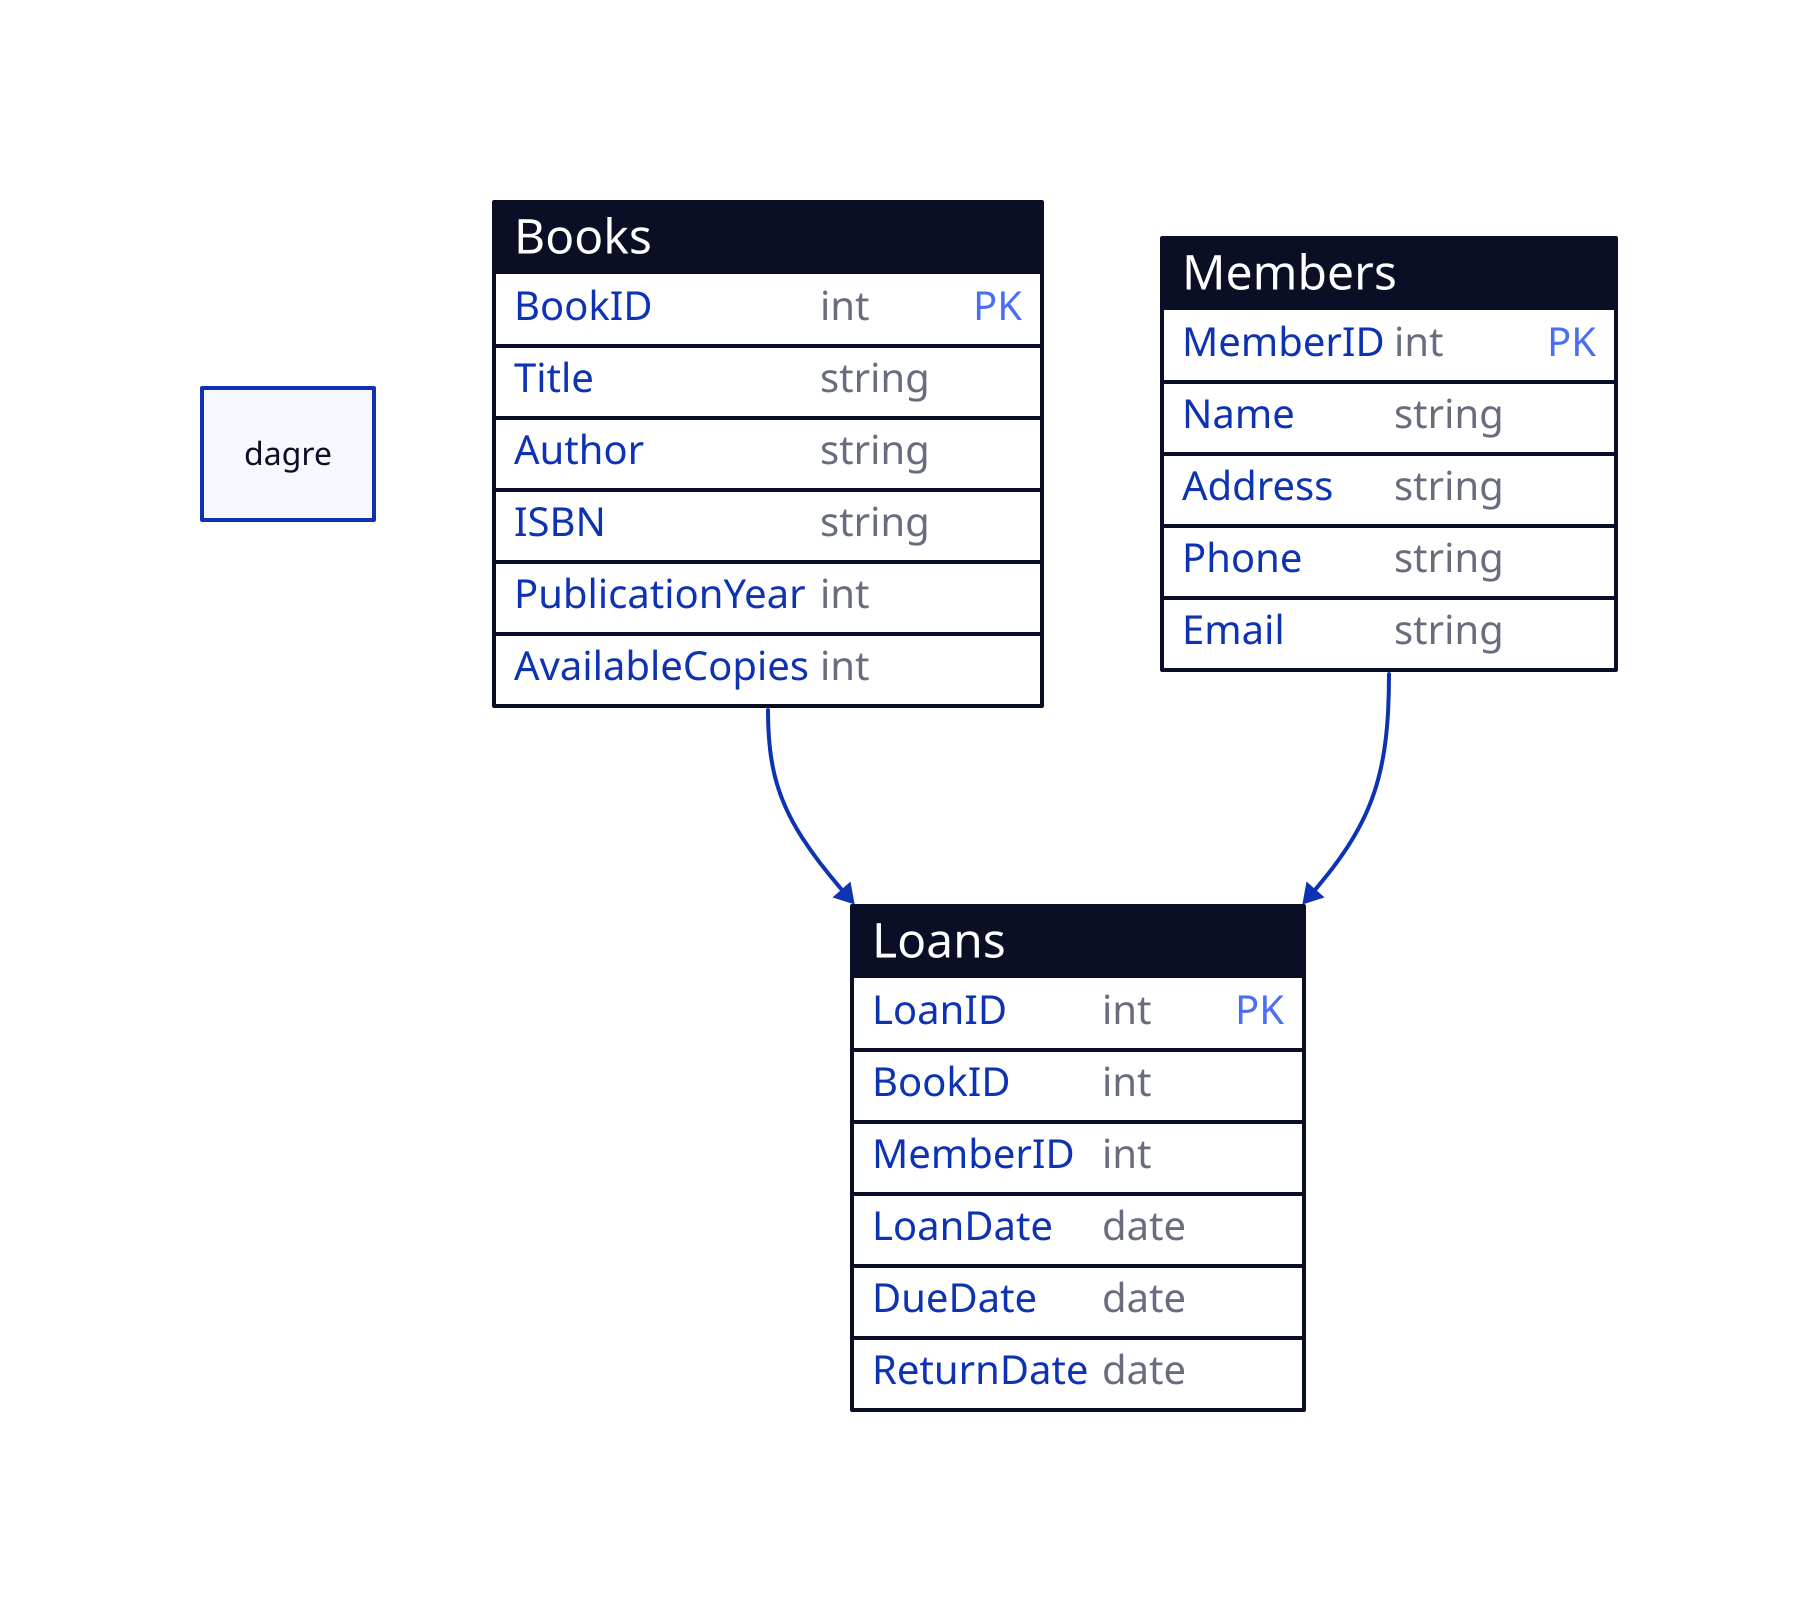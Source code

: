 layout: dagre
Books: {
  shape: sql_table
  BookID: int {constraint: primary_key}
  Title: string
  Author: string
  ISBN: string
  PublicationYear: int
  AvailableCopies: int
}
Members: {
  shape: sql_table
  MemberID: int {constraint: primary_key}
  Name: string
  Address: string
  Phone: string
  Email: string
}
Loans: {
  shape: sql_table
  LoanID: int {constraint: primary_key}
  BookID: int
  MemberID: int
  LoanDate: date
  DueDate: date
  ReturnDate: date
}
Books.BookID -> Loans.BookID
Members.MemberID -> Loans.MemberID